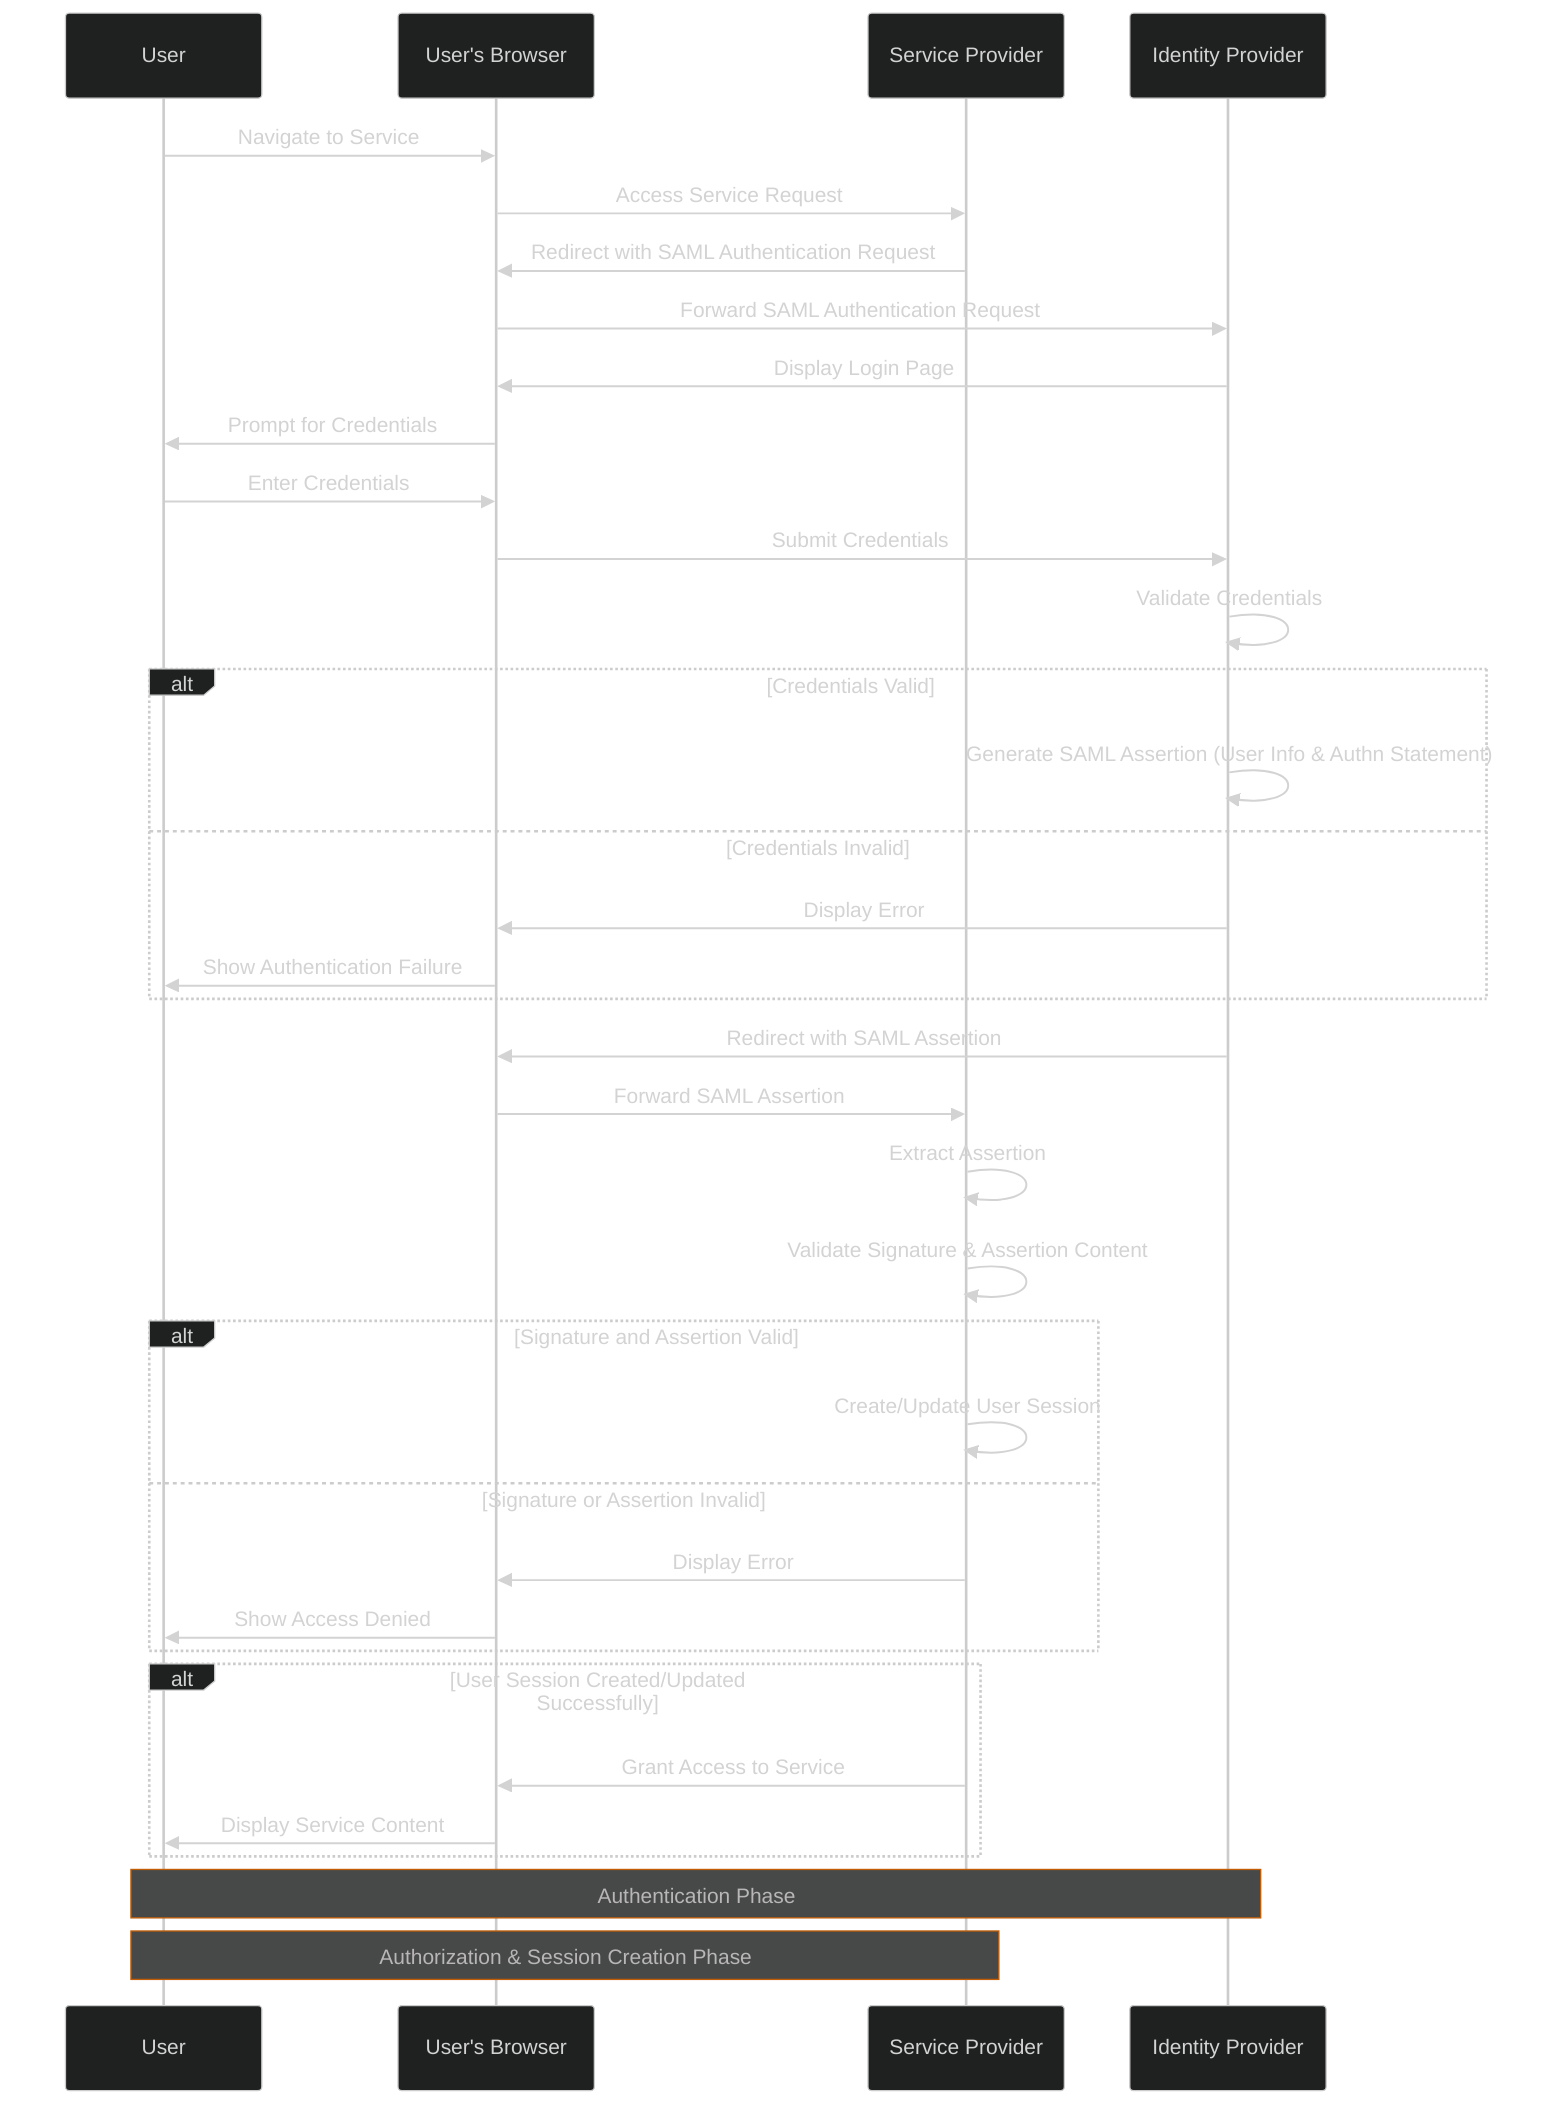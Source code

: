 %%{init: {'theme':'dark', 'themeVariables': { 
    'primaryColor': '#E95420', 
    'primaryBorderColor': '#C4441C', 
    'primaryTextColor': '#fff',
    'secondaryColor': '#F58220', 
    'secondaryBorderColor': '#C25D06',
    'lineColor': '#CCCCCC', 
    'textColor': '#CCCCCC',
    'background': '#282a36'
}}}%%

sequenceDiagram
    participant User as User
    participant Browser as User's Browser
    participant SP as Service Provider
    participant IdP as Identity Provider

    %% Initial User Request for Service
    User->>Browser: Navigate to Service
    Browser->>SP: Access Service Request

    %% SP Initiates SAML Authentication Process
    SP->>Browser: Redirect with SAML Authentication Request
    Browser->>IdP: Forward SAML Authentication Request

    %% User Authenticates with IdP
    IdP->>Browser: Display Login Page
    Browser->>User: Prompt for Credentials
    User->>Browser: Enter Credentials
    Browser->>IdP: Submit Credentials
    IdP->>IdP: Validate Credentials

    %% IdP Generates SAML Assertion
    alt Credentials Valid
        IdP->>IdP: Generate SAML Assertion (User Info & Authn Statement)
    else Credentials Invalid
        IdP->>Browser: Display Error
        Browser->>User: Show Authentication Failure
        end

    %% Assertion Sent to SP Through Browser
    IdP->>Browser: Redirect with SAML Assertion
    Browser->>SP: Forward SAML Assertion

    %% SP Processes the Assertion
    SP->>SP: Extract Assertion
    SP->>SP: Validate Signature & Assertion Content
    alt Signature and Assertion Valid
        SP->>SP: Create/Update User Session
    else Signature or Assertion Invalid
        SP->>Browser: Display Error
        Browser->>User: Show Access Denied
        end

    %% Grant Access if Valid
    alt User Session Created/Updated Successfully
        SP->>Browser: Grant Access to Service
        Browser->>User: Display Service Content
    end

    %% Note
    Note over User,IdP: Authentication Phase
    Note over SP,User: Authorization & Session Creation Phase